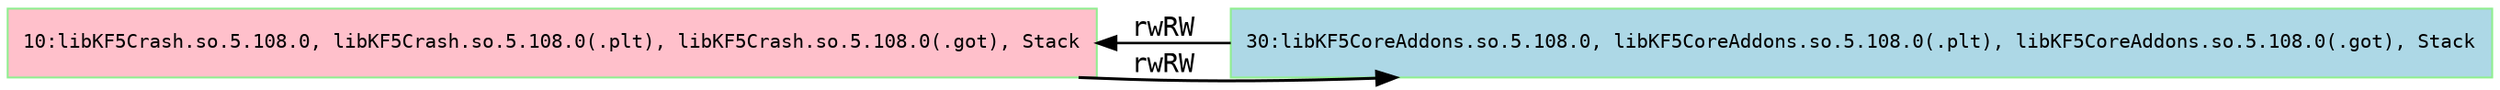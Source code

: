 digraph G {
	graph [rankdir=RL]
	node [color=lightgreen fillcolor=lightblue fontname=Courier fontsize=10 style=filled]
	edge [fontname=Courier]
	node [fontname=Courier shape=record size="6,6"]
	30 [label="30:libKF5CoreAddons.so.5.108.0, libKF5CoreAddons.so.5.108.0(.plt), libKF5CoreAddons.so.5.108.0(.got), Stack" fillcolor=lightblue rank=same]
	10 [label="10:libKF5Crash.so.5.108.0, libKF5Crash.so.5.108.0(.plt), libKF5Crash.so.5.108.0(.got), Stack" fillcolor=pink rank=same]
	30 -> 10 [label=rwRW penwidth=1.2552725051033053]
	10 -> 30 [label=rwRW penwidth=1.505149978319904]
}
